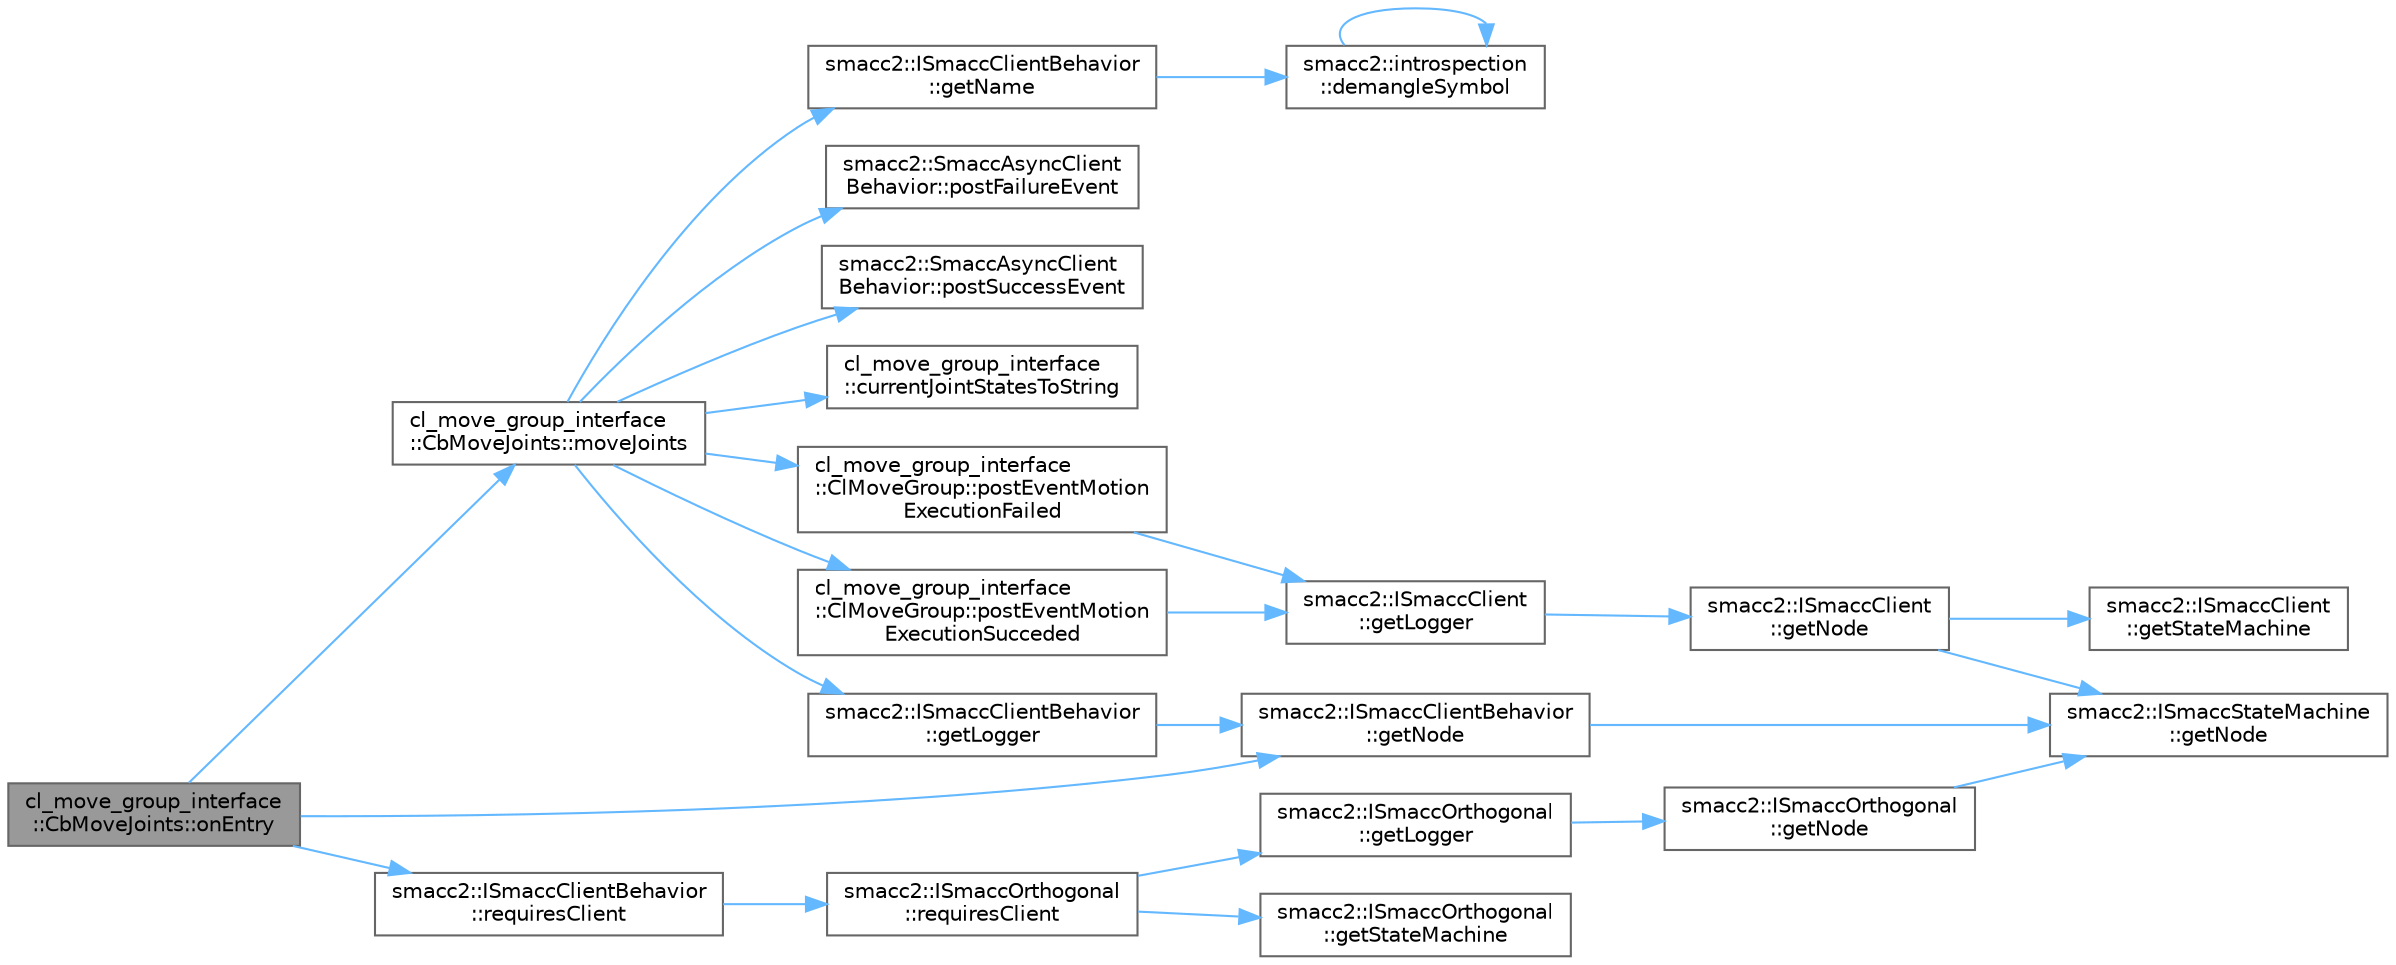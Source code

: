 digraph "cl_move_group_interface::CbMoveJoints::onEntry"
{
 // LATEX_PDF_SIZE
  bgcolor="transparent";
  edge [fontname=Helvetica,fontsize=10,labelfontname=Helvetica,labelfontsize=10];
  node [fontname=Helvetica,fontsize=10,shape=box,height=0.2,width=0.4];
  rankdir="LR";
  Node1 [label="cl_move_group_interface\l::CbMoveJoints::onEntry",height=0.2,width=0.4,color="gray40", fillcolor="grey60", style="filled", fontcolor="black",tooltip=" "];
  Node1 -> Node2 [color="steelblue1",style="solid"];
  Node2 [label="smacc2::ISmaccClientBehavior\l::getNode",height=0.2,width=0.4,color="grey40", fillcolor="white", style="filled",URL="$classsmacc2_1_1ISmaccClientBehavior.html#aa1b28d5e8a5208fff8160f9df9a89dc6",tooltip=" "];
  Node2 -> Node3 [color="steelblue1",style="solid"];
  Node3 [label="smacc2::ISmaccStateMachine\l::getNode",height=0.2,width=0.4,color="grey40", fillcolor="white", style="filled",URL="$classsmacc2_1_1ISmaccStateMachine.html#a2cf8b817f7e137fc648e373ae4614a2f",tooltip=" "];
  Node1 -> Node4 [color="steelblue1",style="solid"];
  Node4 [label="cl_move_group_interface\l::CbMoveJoints::moveJoints",height=0.2,width=0.4,color="grey40", fillcolor="white", style="filled",URL="$classcl__move__group__interface_1_1CbMoveJoints.html#ad91d243eb8a818e240d85e5a7fdea68d",tooltip=" "];
  Node4 -> Node5 [color="steelblue1",style="solid"];
  Node5 [label="cl_move_group_interface\l::currentJointStatesToString",height=0.2,width=0.4,color="grey40", fillcolor="white", style="filled",URL="$namespacecl__move__group__interface.html#aad71400738b3e25d9fa9ac924670de5d",tooltip=" "];
  Node4 -> Node6 [color="steelblue1",style="solid"];
  Node6 [label="smacc2::ISmaccClientBehavior\l::getLogger",height=0.2,width=0.4,color="grey40", fillcolor="white", style="filled",URL="$classsmacc2_1_1ISmaccClientBehavior.html#a9c3d82542c800e2ba5207c5cff0e63e8",tooltip=" "];
  Node6 -> Node2 [color="steelblue1",style="solid"];
  Node4 -> Node7 [color="steelblue1",style="solid"];
  Node7 [label="smacc2::ISmaccClientBehavior\l::getName",height=0.2,width=0.4,color="grey40", fillcolor="white", style="filled",URL="$classsmacc2_1_1ISmaccClientBehavior.html#a3feaa9c382a7d376b7ba0017a63e294e",tooltip=" "];
  Node7 -> Node8 [color="steelblue1",style="solid"];
  Node8 [label="smacc2::introspection\l::demangleSymbol",height=0.2,width=0.4,color="grey40", fillcolor="white", style="filled",URL="$namespacesmacc2_1_1introspection.html#aba19132e50f25adee919c2504ae6a3a2",tooltip=" "];
  Node8 -> Node8 [color="steelblue1",style="solid"];
  Node4 -> Node9 [color="steelblue1",style="solid"];
  Node9 [label="cl_move_group_interface\l::ClMoveGroup::postEventMotion\lExecutionFailed",height=0.2,width=0.4,color="grey40", fillcolor="white", style="filled",URL="$classcl__move__group__interface_1_1ClMoveGroup.html#a39dc3871d29b2af1ab739057f6ca6daa",tooltip=" "];
  Node9 -> Node10 [color="steelblue1",style="solid"];
  Node10 [label="smacc2::ISmaccClient\l::getLogger",height=0.2,width=0.4,color="grey40", fillcolor="white", style="filled",URL="$classsmacc2_1_1ISmaccClient.html#aaa82b9e079d2faf7bf4ba3a4dfecbf89",tooltip=" "];
  Node10 -> Node11 [color="steelblue1",style="solid"];
  Node11 [label="smacc2::ISmaccClient\l::getNode",height=0.2,width=0.4,color="grey40", fillcolor="white", style="filled",URL="$classsmacc2_1_1ISmaccClient.html#a0d0d53879b63fd45c78aac1c711f8708",tooltip=" "];
  Node11 -> Node3 [color="steelblue1",style="solid"];
  Node11 -> Node12 [color="steelblue1",style="solid"];
  Node12 [label="smacc2::ISmaccClient\l::getStateMachine",height=0.2,width=0.4,color="grey40", fillcolor="white", style="filled",URL="$classsmacc2_1_1ISmaccClient.html#a0e489e232e516e1fea5f026531e10973",tooltip=" "];
  Node4 -> Node13 [color="steelblue1",style="solid"];
  Node13 [label="cl_move_group_interface\l::ClMoveGroup::postEventMotion\lExecutionSucceded",height=0.2,width=0.4,color="grey40", fillcolor="white", style="filled",URL="$classcl__move__group__interface_1_1ClMoveGroup.html#aebaf269db373d41837bae87651458e54",tooltip=" "];
  Node13 -> Node10 [color="steelblue1",style="solid"];
  Node4 -> Node14 [color="steelblue1",style="solid"];
  Node14 [label="smacc2::SmaccAsyncClient\lBehavior::postFailureEvent",height=0.2,width=0.4,color="grey40", fillcolor="white", style="filled",URL="$classsmacc2_1_1SmaccAsyncClientBehavior.html#afcb5c1a0bf3b9bae6c54e8f5ef1bc04d",tooltip=" "];
  Node4 -> Node15 [color="steelblue1",style="solid"];
  Node15 [label="smacc2::SmaccAsyncClient\lBehavior::postSuccessEvent",height=0.2,width=0.4,color="grey40", fillcolor="white", style="filled",URL="$classsmacc2_1_1SmaccAsyncClientBehavior.html#a2fb4de26d011fbbb55bc1bbaed2e6f5b",tooltip=" "];
  Node1 -> Node16 [color="steelblue1",style="solid"];
  Node16 [label="smacc2::ISmaccClientBehavior\l::requiresClient",height=0.2,width=0.4,color="grey40", fillcolor="white", style="filled",URL="$classsmacc2_1_1ISmaccClientBehavior.html#ad32d91e7aa6ac921b8d29610bd925244",tooltip=" "];
  Node16 -> Node17 [color="steelblue1",style="solid"];
  Node17 [label="smacc2::ISmaccOrthogonal\l::requiresClient",height=0.2,width=0.4,color="grey40", fillcolor="white", style="filled",URL="$classsmacc2_1_1ISmaccOrthogonal.html#ae3588b55b138744169785152d0f7bb65",tooltip=" "];
  Node17 -> Node18 [color="steelblue1",style="solid"];
  Node18 [label="smacc2::ISmaccOrthogonal\l::getLogger",height=0.2,width=0.4,color="grey40", fillcolor="white", style="filled",URL="$classsmacc2_1_1ISmaccOrthogonal.html#a9f4ef0ad85f7ad0fbb02a26d8601889d",tooltip=" "];
  Node18 -> Node19 [color="steelblue1",style="solid"];
  Node19 [label="smacc2::ISmaccOrthogonal\l::getNode",height=0.2,width=0.4,color="grey40", fillcolor="white", style="filled",URL="$classsmacc2_1_1ISmaccOrthogonal.html#aedb59f2a79eaa0819cfa7f72d292aad8",tooltip=" "];
  Node19 -> Node3 [color="steelblue1",style="solid"];
  Node17 -> Node20 [color="steelblue1",style="solid"];
  Node20 [label="smacc2::ISmaccOrthogonal\l::getStateMachine",height=0.2,width=0.4,color="grey40", fillcolor="white", style="filled",URL="$classsmacc2_1_1ISmaccOrthogonal.html#a3e5e782500de8bb1cae606eab4d8f54c",tooltip=" "];
}
